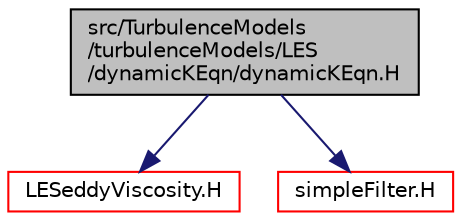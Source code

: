 digraph "src/TurbulenceModels/turbulenceModels/LES/dynamicKEqn/dynamicKEqn.H"
{
  bgcolor="transparent";
  edge [fontname="Helvetica",fontsize="10",labelfontname="Helvetica",labelfontsize="10"];
  node [fontname="Helvetica",fontsize="10",shape=record];
  Node1 [label="src/TurbulenceModels\l/turbulenceModels/LES\l/dynamicKEqn/dynamicKEqn.H",height=0.2,width=0.4,color="black", fillcolor="grey75", style="filled", fontcolor="black"];
  Node1 -> Node2 [color="midnightblue",fontsize="10",style="solid",fontname="Helvetica"];
  Node2 [label="LESeddyViscosity.H",height=0.2,width=0.4,color="red",URL="$a10898.html"];
  Node1 -> Node3 [color="midnightblue",fontsize="10",style="solid",fontname="Helvetica"];
  Node3 [label="simpleFilter.H",height=0.2,width=0.4,color="red",URL="$a10906.html"];
}
